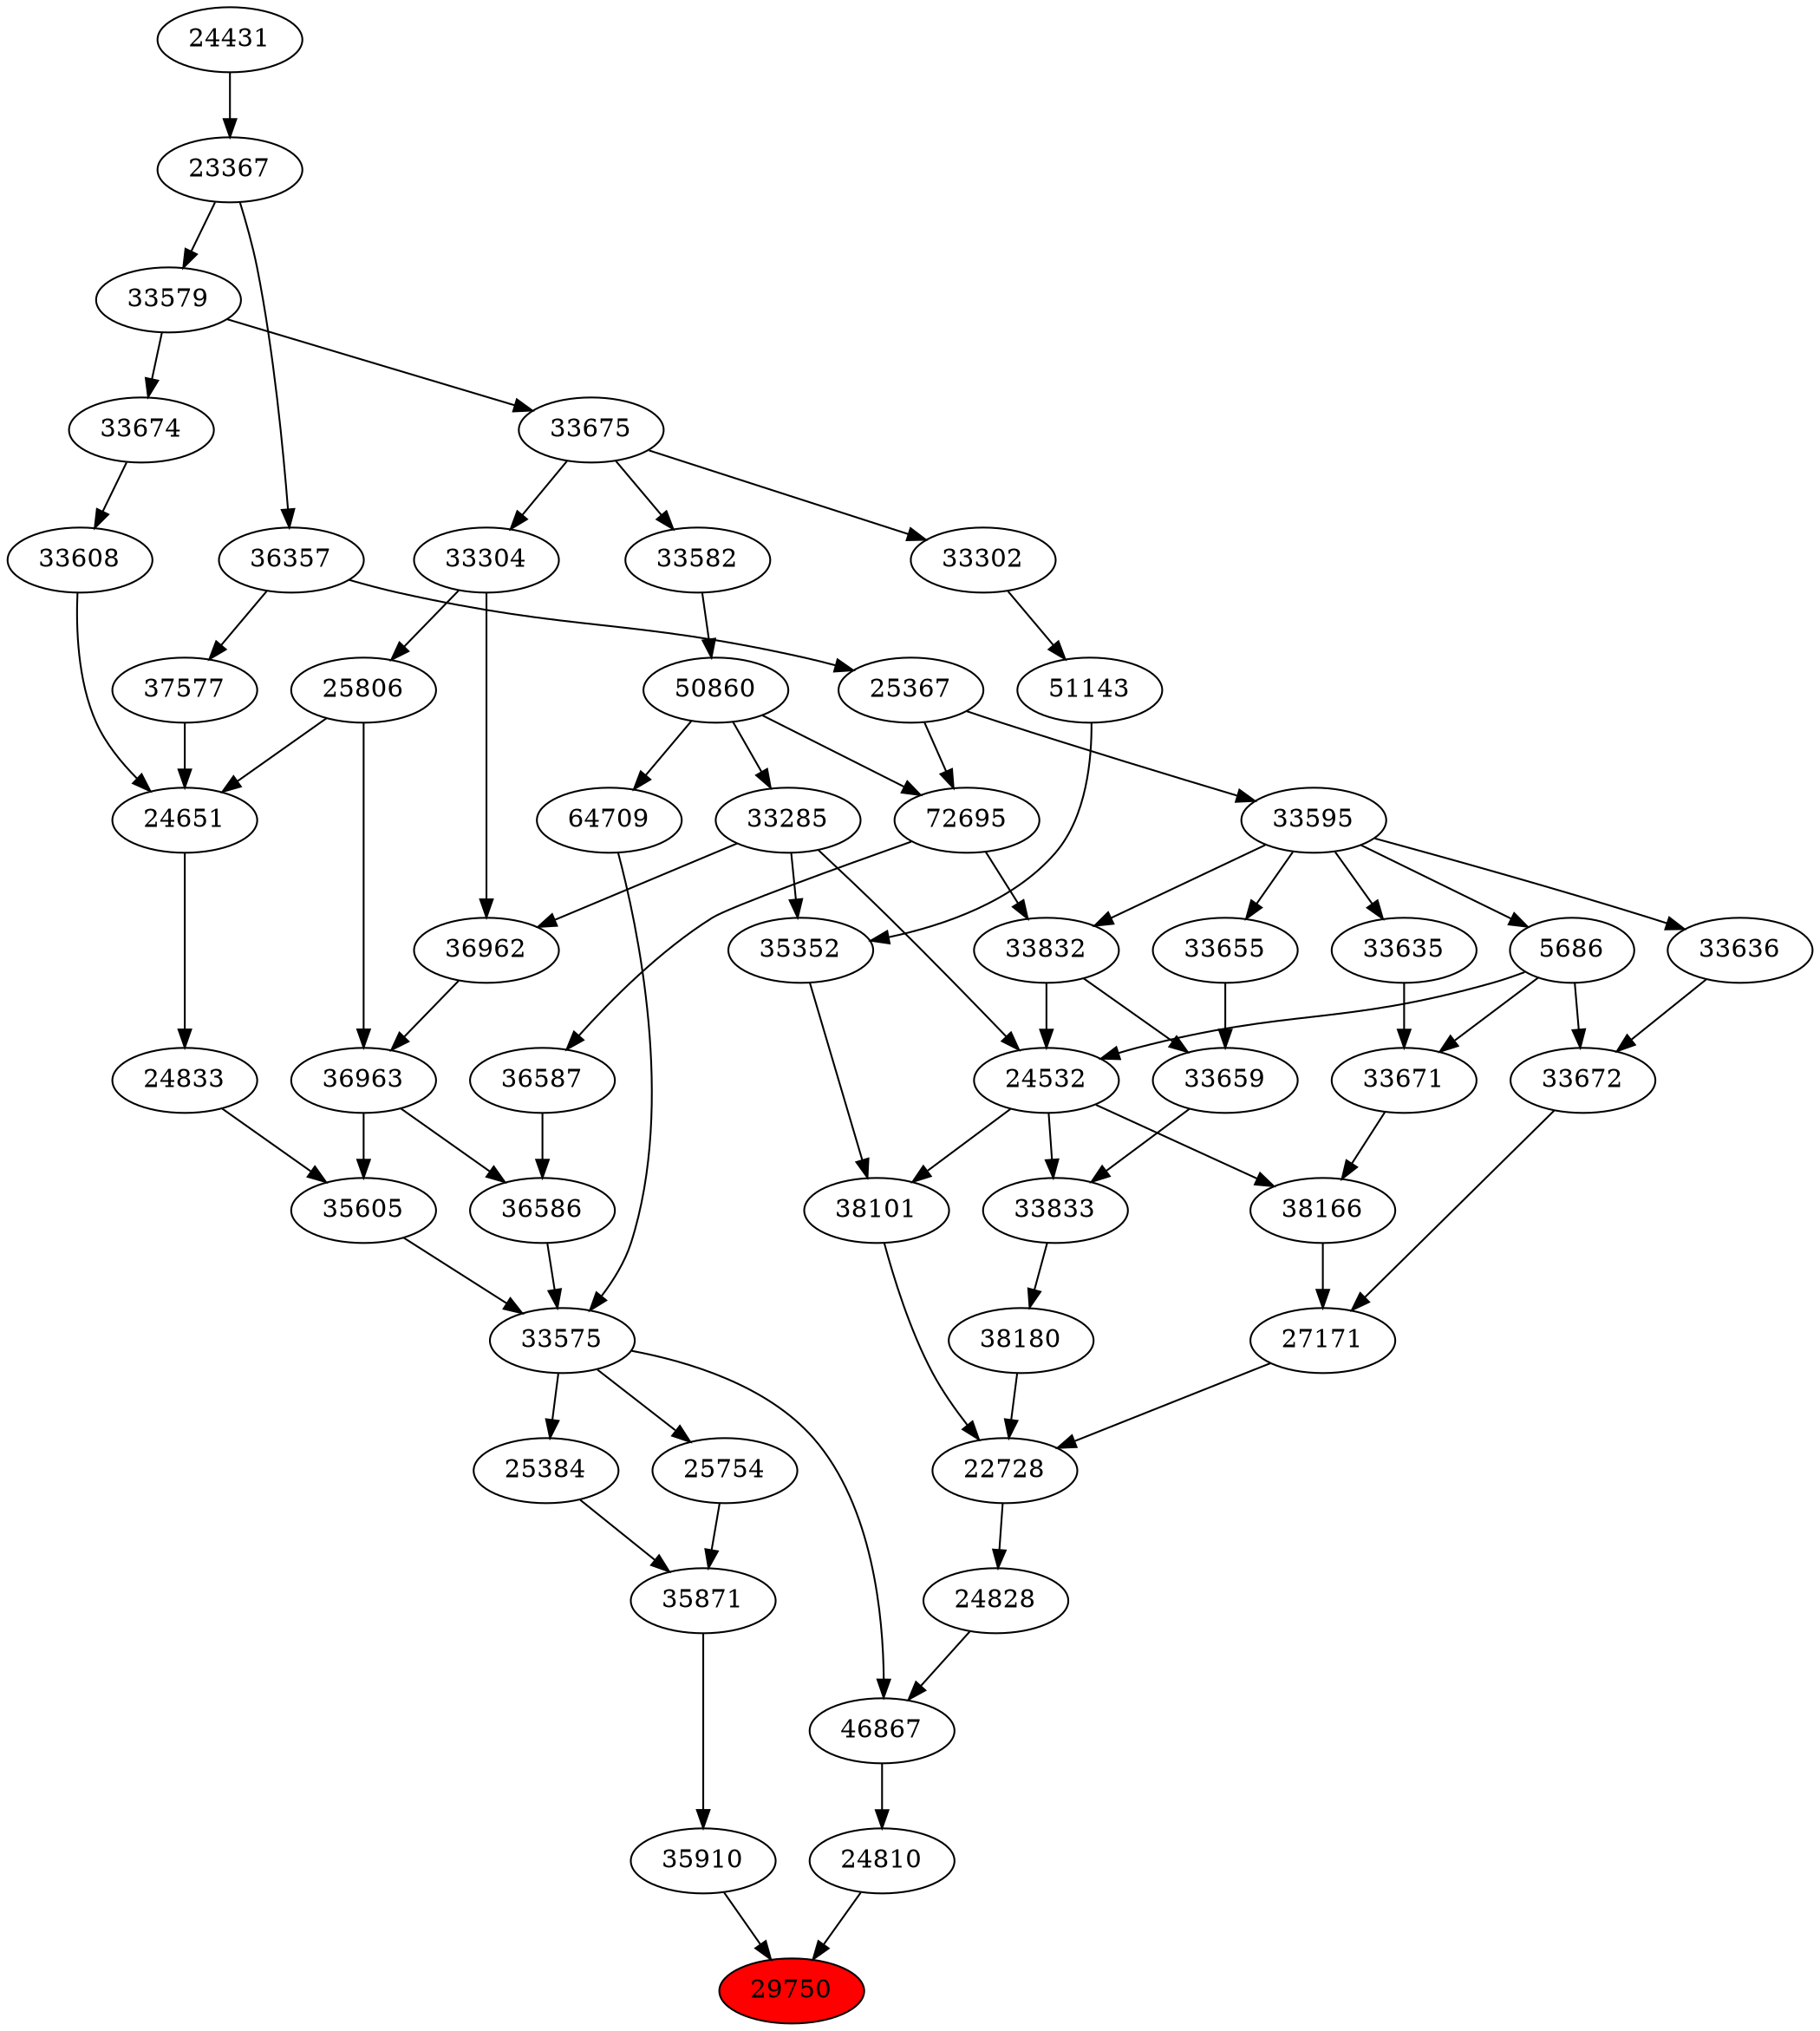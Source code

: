 strict digraph{ 
29750 [label="29750" fillcolor=red style=filled]
35910 -> 29750
24810 -> 29750
35910 [label="35910"]
35871 -> 35910
24810 [label="24810"]
46867 -> 24810
35871 [label="35871"]
25384 -> 35871
25754 -> 35871
46867 [label="46867"]
24828 -> 46867
33575 -> 46867
25384 [label="25384"]
33575 -> 25384
25754 [label="25754"]
33575 -> 25754
24828 [label="24828"]
22728 -> 24828
33575 [label="33575"]
36586 -> 33575
35605 -> 33575
64709 -> 33575
22728 [label="22728"]
27171 -> 22728
38101 -> 22728
38180 -> 22728
36586 [label="36586"]
36587 -> 36586
36963 -> 36586
35605 [label="35605"]
24833 -> 35605
36963 -> 35605
64709 [label="64709"]
50860 -> 64709
27171 [label="27171"]
33672 -> 27171
38166 -> 27171
38101 [label="38101"]
24532 -> 38101
35352 -> 38101
38180 [label="38180"]
33833 -> 38180
36587 [label="36587"]
72695 -> 36587
36963 [label="36963"]
36962 -> 36963
25806 -> 36963
24833 [label="24833"]
24651 -> 24833
50860 [label="50860"]
33582 -> 50860
33672 [label="33672"]
33636 -> 33672
5686 -> 33672
38166 [label="38166"]
24532 -> 38166
33671 -> 38166
24532 [label="24532"]
33285 -> 24532
5686 -> 24532
33832 -> 24532
35352 [label="35352"]
33285 -> 35352
51143 -> 35352
33833 [label="33833"]
33659 -> 33833
24532 -> 33833
72695 [label="72695"]
50860 -> 72695
25367 -> 72695
36962 [label="36962"]
33285 -> 36962
33304 -> 36962
25806 [label="25806"]
33304 -> 25806
24651 [label="24651"]
25806 -> 24651
33608 -> 24651
37577 -> 24651
33582 [label="33582"]
33675 -> 33582
33636 [label="33636"]
33595 -> 33636
5686 [label="5686"]
33595 -> 5686
33671 [label="33671"]
5686 -> 33671
33635 -> 33671
33285 [label="33285"]
50860 -> 33285
33832 [label="33832"]
72695 -> 33832
33595 -> 33832
51143 [label="51143"]
33302 -> 51143
33659 [label="33659"]
33655 -> 33659
33832 -> 33659
25367 [label="25367"]
36357 -> 25367
33304 [label="33304"]
33675 -> 33304
33608 [label="33608"]
33674 -> 33608
37577 [label="37577"]
36357 -> 37577
33675 [label="33675"]
33579 -> 33675
33595 [label="33595"]
25367 -> 33595
33635 [label="33635"]
33595 -> 33635
33302 [label="33302"]
33675 -> 33302
33655 [label="33655"]
33595 -> 33655
36357 [label="36357"]
23367 -> 36357
33674 [label="33674"]
33579 -> 33674
33579 [label="33579"]
23367 -> 33579
23367 [label="23367"]
24431 -> 23367
24431 [label="24431"]
}